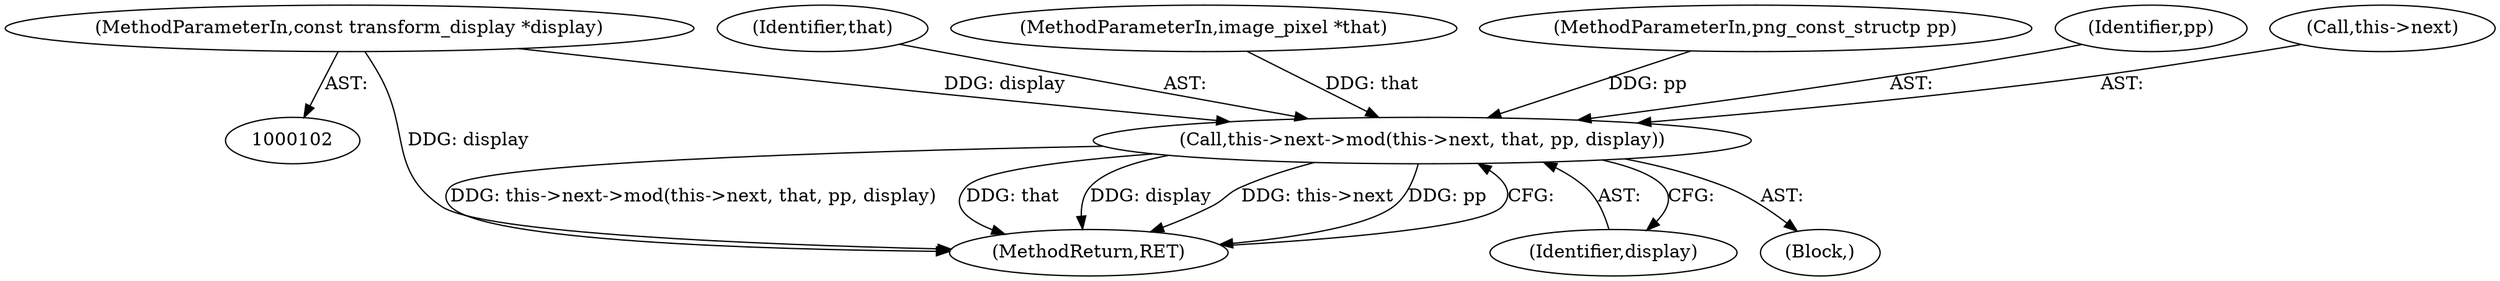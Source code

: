 digraph "0_Android_9d4853418ab2f754c2b63e091c29c5529b8b86ca_83@pointer" {
"1000106" [label="(MethodParameterIn,const transform_display *display)"];
"1000197" [label="(Call,this->next->mod(this->next, that, pp, display))"];
"1000203" [label="(Identifier,display)"];
"1000204" [label="(MethodReturn,RET)"];
"1000201" [label="(Identifier,that)"];
"1000106" [label="(MethodParameterIn,const transform_display *display)"];
"1000104" [label="(MethodParameterIn,image_pixel *that)"];
"1000105" [label="(MethodParameterIn,png_const_structp pp)"];
"1000197" [label="(Call,this->next->mod(this->next, that, pp, display))"];
"1000202" [label="(Identifier,pp)"];
"1000198" [label="(Call,this->next)"];
"1000107" [label="(Block,)"];
"1000106" -> "1000102"  [label="AST: "];
"1000106" -> "1000204"  [label="DDG: display"];
"1000106" -> "1000197"  [label="DDG: display"];
"1000197" -> "1000107"  [label="AST: "];
"1000197" -> "1000203"  [label="CFG: "];
"1000198" -> "1000197"  [label="AST: "];
"1000201" -> "1000197"  [label="AST: "];
"1000202" -> "1000197"  [label="AST: "];
"1000203" -> "1000197"  [label="AST: "];
"1000204" -> "1000197"  [label="CFG: "];
"1000197" -> "1000204"  [label="DDG: this->next->mod(this->next, that, pp, display)"];
"1000197" -> "1000204"  [label="DDG: that"];
"1000197" -> "1000204"  [label="DDG: display"];
"1000197" -> "1000204"  [label="DDG: this->next"];
"1000197" -> "1000204"  [label="DDG: pp"];
"1000104" -> "1000197"  [label="DDG: that"];
"1000105" -> "1000197"  [label="DDG: pp"];
}
